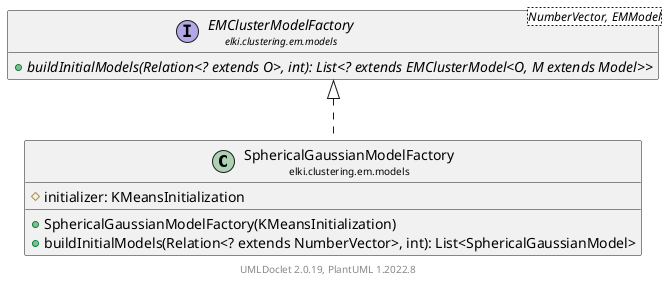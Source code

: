 @startuml
    remove .*\.(Instance|Par|Parameterizer|Factory)$
    set namespaceSeparator none
    hide empty fields
    hide empty methods

    class "<size:14>SphericalGaussianModelFactory\n<size:10>elki.clustering.em.models" as elki.clustering.em.models.SphericalGaussianModelFactory [[SphericalGaussianModelFactory.html]] {
        #initializer: KMeansInitialization
        +SphericalGaussianModelFactory(KMeansInitialization)
        +buildInitialModels(Relation<? extends NumberVector>, int): List<SphericalGaussianModel>
    }

    interface "<size:14>EMClusterModelFactory\n<size:10>elki.clustering.em.models" as elki.clustering.em.models.EMClusterModelFactory<NumberVector, EMModel> [[EMClusterModelFactory.html]] {
        {abstract} +buildInitialModels(Relation<? extends O>, int): List<? extends EMClusterModel<O, M extends Model>>
    }
    class "<size:14>SphericalGaussianModelFactory.Par\n<size:10>elki.clustering.em.models" as elki.clustering.em.models.SphericalGaussianModelFactory.Par

    elki.clustering.em.models.EMClusterModelFactory <|.. elki.clustering.em.models.SphericalGaussianModelFactory
    elki.clustering.em.models.SphericalGaussianModelFactory +-- elki.clustering.em.models.SphericalGaussianModelFactory.Par

    center footer UMLDoclet 2.0.19, PlantUML 1.2022.8
@enduml
